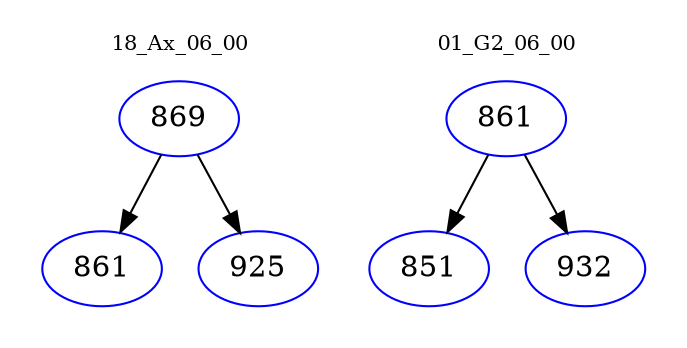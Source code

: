 digraph{
subgraph cluster_0 {
color = white
label = "18_Ax_06_00";
fontsize=10;
T0_869 [label="869", color="blue"]
T0_869 -> T0_861 [color="black"]
T0_861 [label="861", color="blue"]
T0_869 -> T0_925 [color="black"]
T0_925 [label="925", color="blue"]
}
subgraph cluster_1 {
color = white
label = "01_G2_06_00";
fontsize=10;
T1_861 [label="861", color="blue"]
T1_861 -> T1_851 [color="black"]
T1_851 [label="851", color="blue"]
T1_861 -> T1_932 [color="black"]
T1_932 [label="932", color="blue"]
}
}

